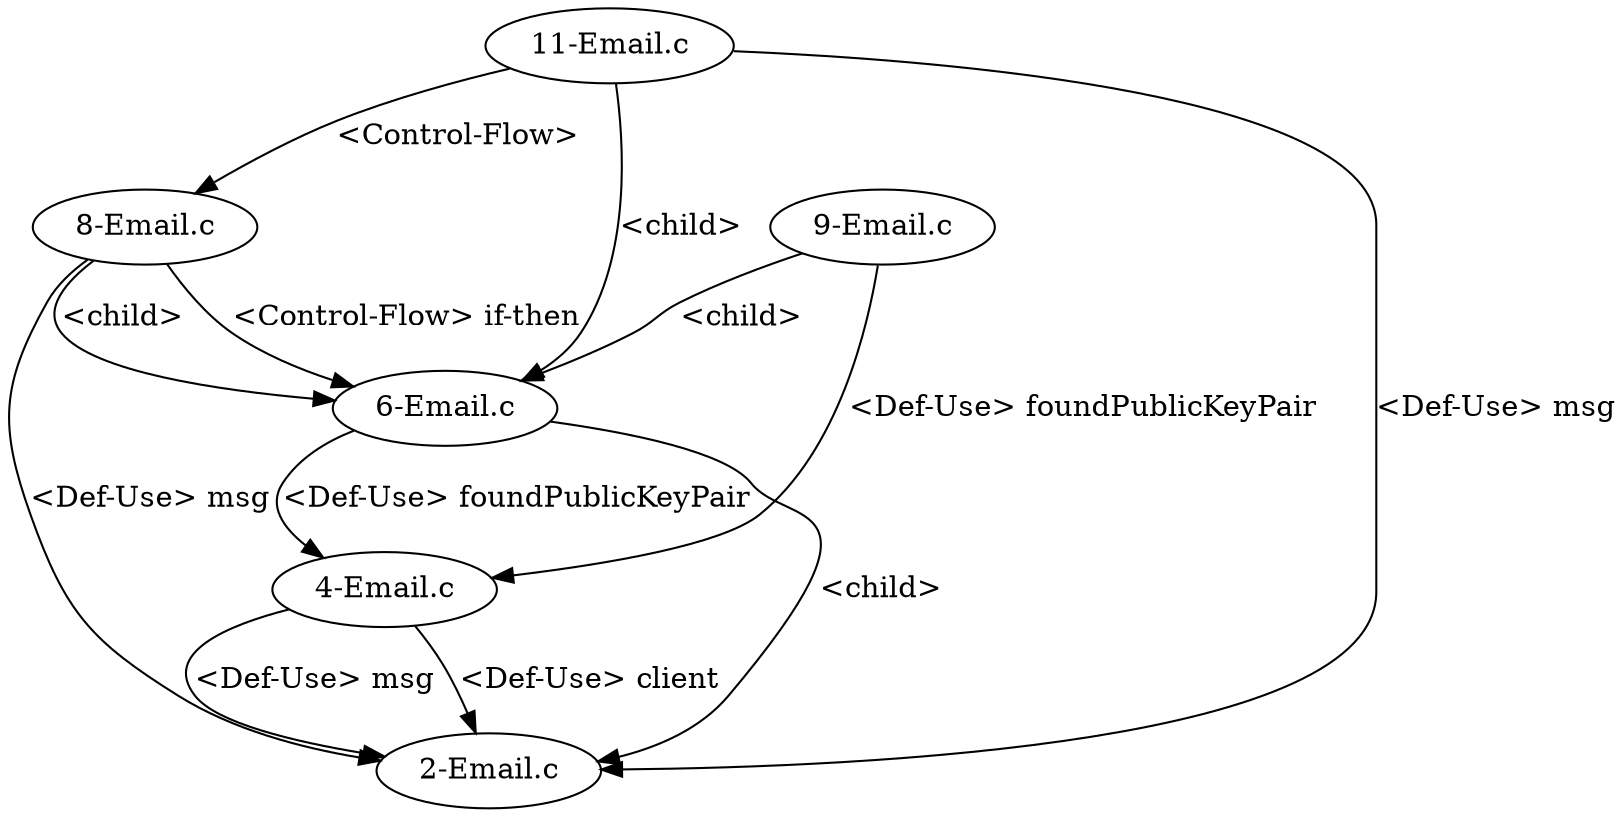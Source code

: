 digraph {
1 [label = "2-Email.c"];
2 [label = "4-Email.c"];
2 -> 1[label="<Def-Use> client"];
2 -> 1[label="<Def-Use> msg"];
3 [label = "6-Email.c"];
3 -> 2[label="<Def-Use> foundPublicKeyPair"];
3 -> 1[label="<child>"];
4 [label = "8-Email.c"];
4 -> 1[label="<Def-Use> msg"];
5 [label = "9-Email.c"];
5 -> 3[label="<child>"];
5 -> 2[label="<Def-Use> foundPublicKeyPair"];
4 -> 3[label="<child>"];
6 [label = "11-Email.c"];
6 -> 1[label="<Def-Use> msg"];
6 -> 3[label="<child>"];
4 -> 3[label="<Control-Flow> if-then"];
6 -> 4[label="<Control-Flow>"];
}